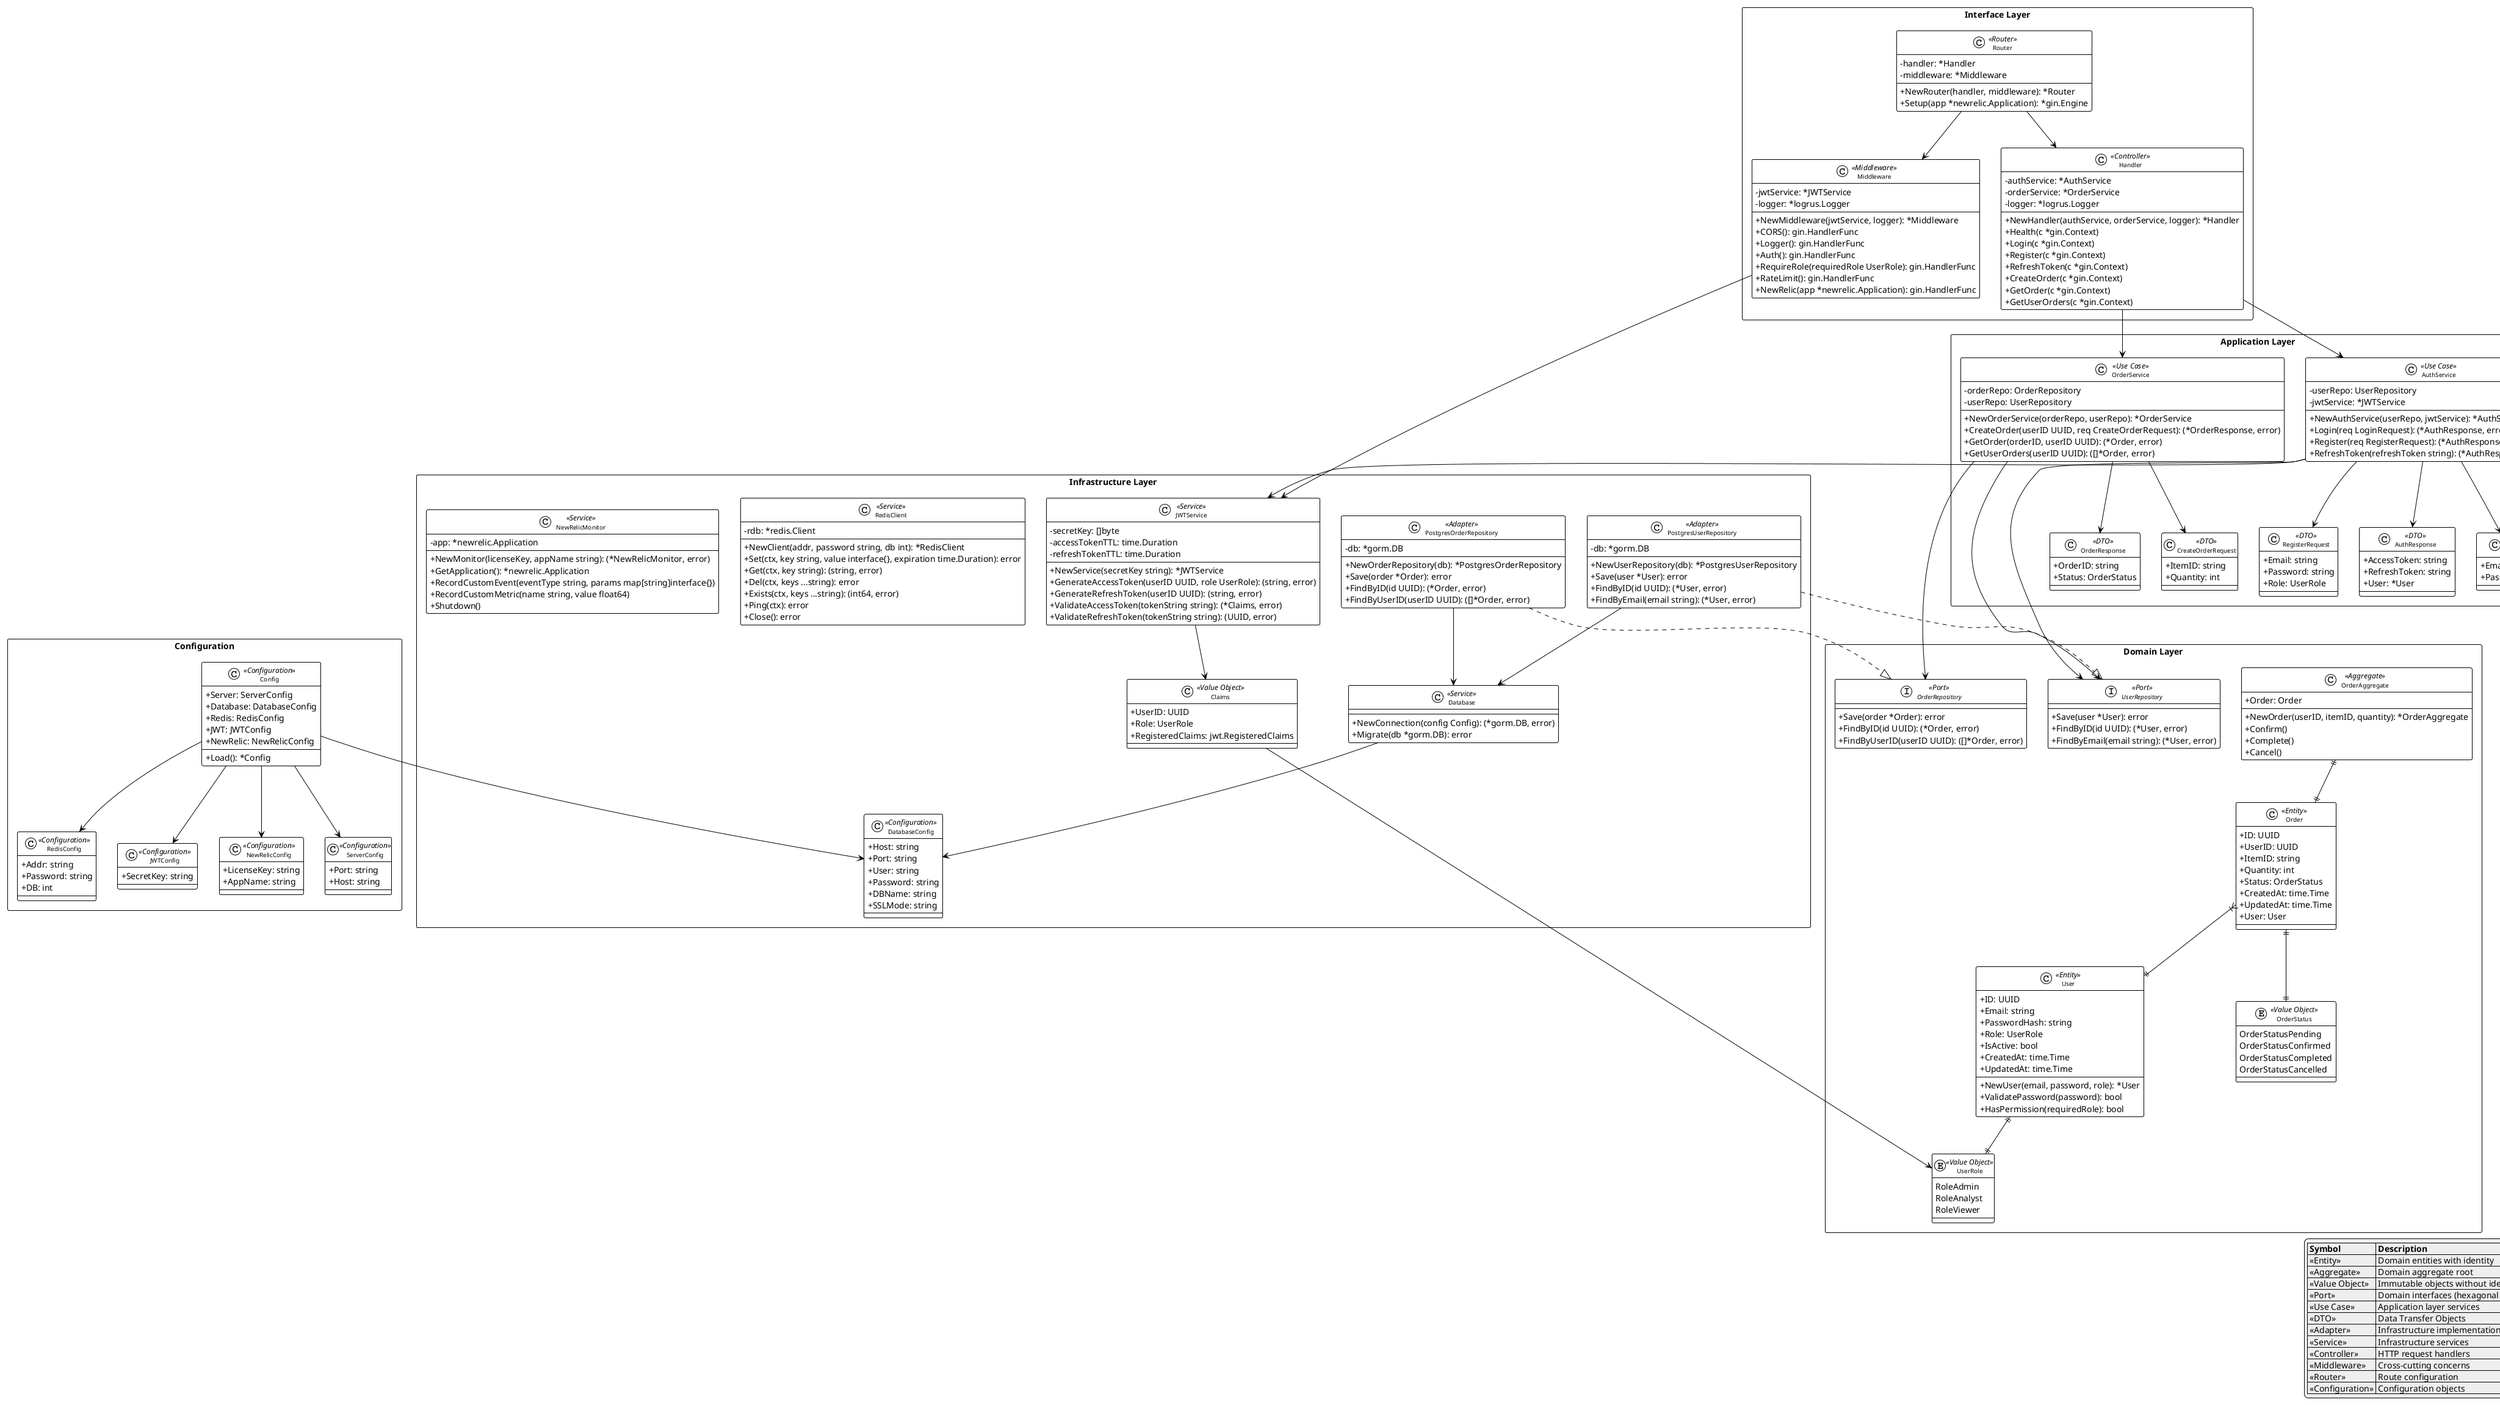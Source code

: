 @startuml ThreatIntelBackendClassDiagram

!theme plain
skinparam classAttributeIconSize 0
skinparam classFontSize 10
skinparam packageStyle rectangle
skinparam legendBackgroundColor #EEEEEE
skinparam legendBorderColor #000000

package "Domain Layer" {
    enum UserRole <<Value Object>> {
        RoleAdmin
        RoleAnalyst
        RoleViewer
    }

    enum OrderStatus <<Value Object>> {
        OrderStatusPending
        OrderStatusConfirmed
        OrderStatusCompleted
        OrderStatusCancelled
    }

    class User <<Entity>> {
        +ID: UUID
        +Email: string
        +PasswordHash: string
        +Role: UserRole
        +IsActive: bool
        +CreatedAt: time.Time
        +UpdatedAt: time.Time
        --
        +NewUser(email, password, role): *User
        +ValidatePassword(password): bool
        +HasPermission(requiredRole): bool
    }

    class Order <<Entity>> {
        +ID: UUID
        +UserID: UUID
        +ItemID: string
        +Quantity: int
        +Status: OrderStatus
        +CreatedAt: time.Time
        +UpdatedAt: time.Time
        +User: User
    }

    class OrderAggregate <<Aggregate>> {
        +Order: Order
        --
        +NewOrder(userID, itemID, quantity): *OrderAggregate
        +Confirm()
        +Complete()
        +Cancel()
    }

    interface UserRepository <<Port>> {
        +Save(user *User): error
        +FindByID(id UUID): (*User, error)
        +FindByEmail(email string): (*User, error)
    }

    interface OrderRepository <<Port>> {
        +Save(order *Order): error
        +FindByID(id UUID): (*Order, error)
        +FindByUserID(userID UUID): ([]*Order, error)
    }
}

package "Application Layer" {
    class AuthService <<Use Case>> {
        -userRepo: UserRepository
        -jwtService: *JWTService
        --
        +NewAuthService(userRepo, jwtService): *AuthService
        +Login(req LoginRequest): (*AuthResponse, error)
        +Register(req RegisterRequest): (*AuthResponse, error)
        +RefreshToken(refreshToken string): (*AuthResponse, error)
    }

    class OrderService <<Use Case>> {
        -orderRepo: OrderRepository
        -userRepo: UserRepository
        --
        +NewOrderService(orderRepo, userRepo): *OrderService
        +CreateOrder(userID UUID, req CreateOrderRequest): (*OrderResponse, error)
        +GetOrder(orderID, userID UUID): (*Order, error)
        +GetUserOrders(userID UUID): ([]*Order, error)
    }

    class LoginRequest <<DTO>> {
        +Email: string
        +Password: string
    }

    class RegisterRequest <<DTO>> {
        +Email: string
        +Password: string
        +Role: UserRole
    }

    class AuthResponse <<DTO>> {
        +AccessToken: string
        +RefreshToken: string
        +User: *User
    }

    class CreateOrderRequest <<DTO>> {
        +ItemID: string
        +Quantity: int
    }

    class OrderResponse <<DTO>> {
        +OrderID: string
        +Status: OrderStatus
    }
}

package "Infrastructure Layer" {
    class PostgresUserRepository <<Adapter>> {
        -db: *gorm.DB
        --
        +NewUserRepository(db): *PostgresUserRepository
        +Save(user *User): error
        +FindByID(id UUID): (*User, error)
        +FindByEmail(email string): (*User, error)
    }

    class PostgresOrderRepository <<Adapter>> {
        -db: *gorm.DB
        --
        +NewOrderRepository(db): *PostgresOrderRepository
        +Save(order *Order): error
        +FindByID(id UUID): (*Order, error)
        +FindByUserID(userID UUID): ([]*Order, error)
    }

    class Database <<Service>> {
        +NewConnection(config Config): (*gorm.DB, error)
        +Migrate(db *gorm.DB): error
    }

    class DatabaseConfig <<Configuration>> {
        +Host: string
        +Port: string
        +User: string
        +Password: string
        +DBName: string
        +SSLMode: string
    }

    class JWTService <<Service>> {
        -secretKey: []byte
        -accessTokenTTL: time.Duration
        -refreshTokenTTL: time.Duration
        --
        +NewService(secretKey string): *JWTService
        +GenerateAccessToken(userID UUID, role UserRole): (string, error)
        +GenerateRefreshToken(userID UUID): (string, error)
        +ValidateAccessToken(tokenString string): (*Claims, error)
        +ValidateRefreshToken(tokenString string): (UUID, error)
    }

    class Claims <<Value Object>> {
        +UserID: UUID
        +Role: UserRole
        +RegisteredClaims: jwt.RegisteredClaims
    }

    class RedisClient <<Service>> {
        -rdb: *redis.Client
        --
        +NewClient(addr, password string, db int): *RedisClient
        +Set(ctx, key string, value interface{}, expiration time.Duration): error
        +Get(ctx, key string): (string, error)
        +Del(ctx, keys ...string): error
        +Exists(ctx, keys ...string): (int64, error)
        +Ping(ctx): error
        +Close(): error
    }

    class NewRelicMonitor <<Service>> {
        -app: *newrelic.Application
        --
        +NewMonitor(licenseKey, appName string): (*NewRelicMonitor, error)
        +GetApplication(): *newrelic.Application
        +RecordCustomEvent(eventType string, params map[string]interface{})
        +RecordCustomMetric(name string, value float64)
        +Shutdown()
    }
}

package "Interface Layer" {
    class Handler <<Controller>> {
        -authService: *AuthService
        -orderService: *OrderService
        -logger: *logrus.Logger
        --
        +NewHandler(authService, orderService, logger): *Handler
        +Health(c *gin.Context)
        +Login(c *gin.Context)
        +Register(c *gin.Context)
        +RefreshToken(c *gin.Context)
        +CreateOrder(c *gin.Context)
        +GetOrder(c *gin.Context)
        +GetUserOrders(c *gin.Context)
    }

    class Middleware <<Middleware>> {
        -jwtService: *JWTService
        -logger: *logrus.Logger
        --
        +NewMiddleware(jwtService, logger): *Middleware
        +CORS(): gin.HandlerFunc
        +Logger(): gin.HandlerFunc
        +Auth(): gin.HandlerFunc
        +RequireRole(requiredRole UserRole): gin.HandlerFunc
        +RateLimit(): gin.HandlerFunc
        +NewRelic(app *newrelic.Application): gin.HandlerFunc
    }

    class Router <<Router>> {
        -handler: *Handler
        -middleware: *Middleware
        --
        +NewRouter(handler, middleware): *Router
        +Setup(app *newrelic.Application): *gin.Engine
    }
}

package "Configuration" {
    class Config <<Configuration>> {
        +Server: ServerConfig
        +Database: DatabaseConfig
        +Redis: RedisConfig
        +JWT: JWTConfig
        +NewRelic: NewRelicConfig
        --
        +Load(): *Config
    }

    class ServerConfig <<Configuration>> {
        +Port: string
        +Host: string
    }

    class RedisConfig <<Configuration>> {
        +Addr: string
        +Password: string
        +DB: int
    }

    class JWTConfig <<Configuration>> {
        +SecretKey: string
    }

    class NewRelicConfig <<Configuration>> {
        +LicenseKey: string
        +AppName: string
    }
}

' Domain Relationships
User ||--|| UserRole
Order ||--|| OrderStatus
Order }|--|| User
OrderAggregate ||--|| Order

' Application Layer Dependencies
AuthService --> UserRepository
AuthService --> JWTService
OrderService --> OrderRepository
OrderService --> UserRepository

' Infrastructure Implementations
PostgresUserRepository ..|> UserRepository
PostgresOrderRepository ..|> OrderRepository
PostgresUserRepository --> Database
PostgresOrderRepository --> Database
Database --> DatabaseConfig

' Interface Layer Dependencies
Handler --> AuthService
Handler --> OrderService
Middleware --> JWTService
Router --> Handler
Router --> Middleware

' Configuration Relationships
Config --> ServerConfig
Config --> DatabaseConfig
Config --> RedisConfig
Config --> JWTConfig
Config --> NewRelicConfig

' JWT & Claims
JWTService --> Claims
Claims --> UserRole

' Request/Response DTOs
AuthService --> LoginRequest
AuthService --> RegisterRequest
AuthService --> AuthResponse
OrderService --> CreateOrderRequest
OrderService --> OrderResponse

legend right
  |= Symbol |= Description |
  | <<Entity>> | Domain entities with identity |
  | <<Aggregate>> | Domain aggregate root |
  | <<Value Object>> | Immutable objects without identity |
  | <<Port>> | Domain interfaces (hexagonal architecture) |
  | <<Use Case>> | Application layer services |
  | <<DTO>> | Data Transfer Objects |
  | <<Adapter>> | Infrastructure implementations |
  | <<Service>> | Infrastructure services |
  | <<Controller>> | HTTP request handlers |
  | <<Middleware>> | Cross-cutting concerns |
  | <<Router>> | Route configuration |
  | <<Configuration>> | Configuration objects |
endlegend

@enduml